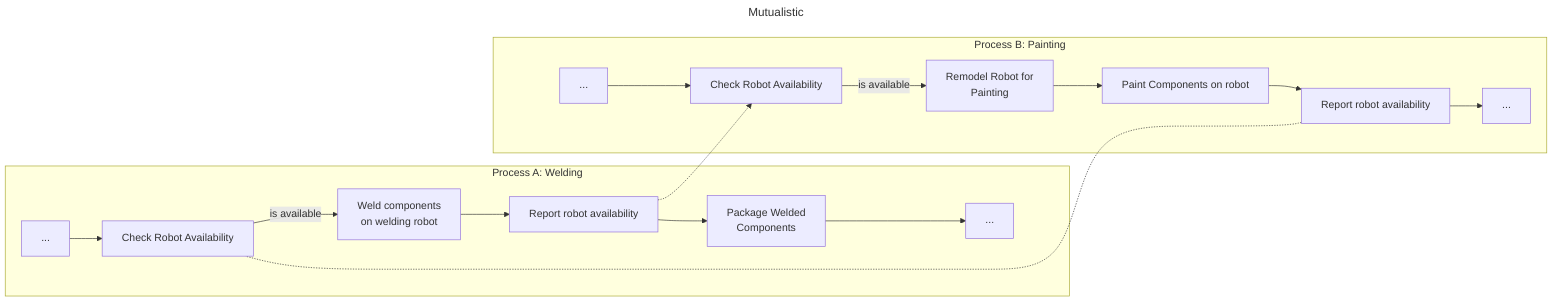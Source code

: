 ---
title: Mutualistic
description: Both processes benefit from the interaction.
---

graph LR
    subgraph "Process A: Welding"
        Start1[...] -->  A[Check Robot Availability]
        A --> |is available| B[Weld components \n on welding robot]
        B --> C[Report robot availability]
        C --> D[Package Welded\nComponents]
        D --> End1[...]
    end

    subgraph "Process B: Painting"
        Start2[...] -->  A1[Check Robot Availability]
        A1 --> |is available| B1[Remodel Robot for \nPainting]
        B1 --> C1[Paint Components on robot]
        C1 --> G1[Report robot availability]
        G1 --> End2[...]
    end

    C -.-> A1
    G1 <-.- A